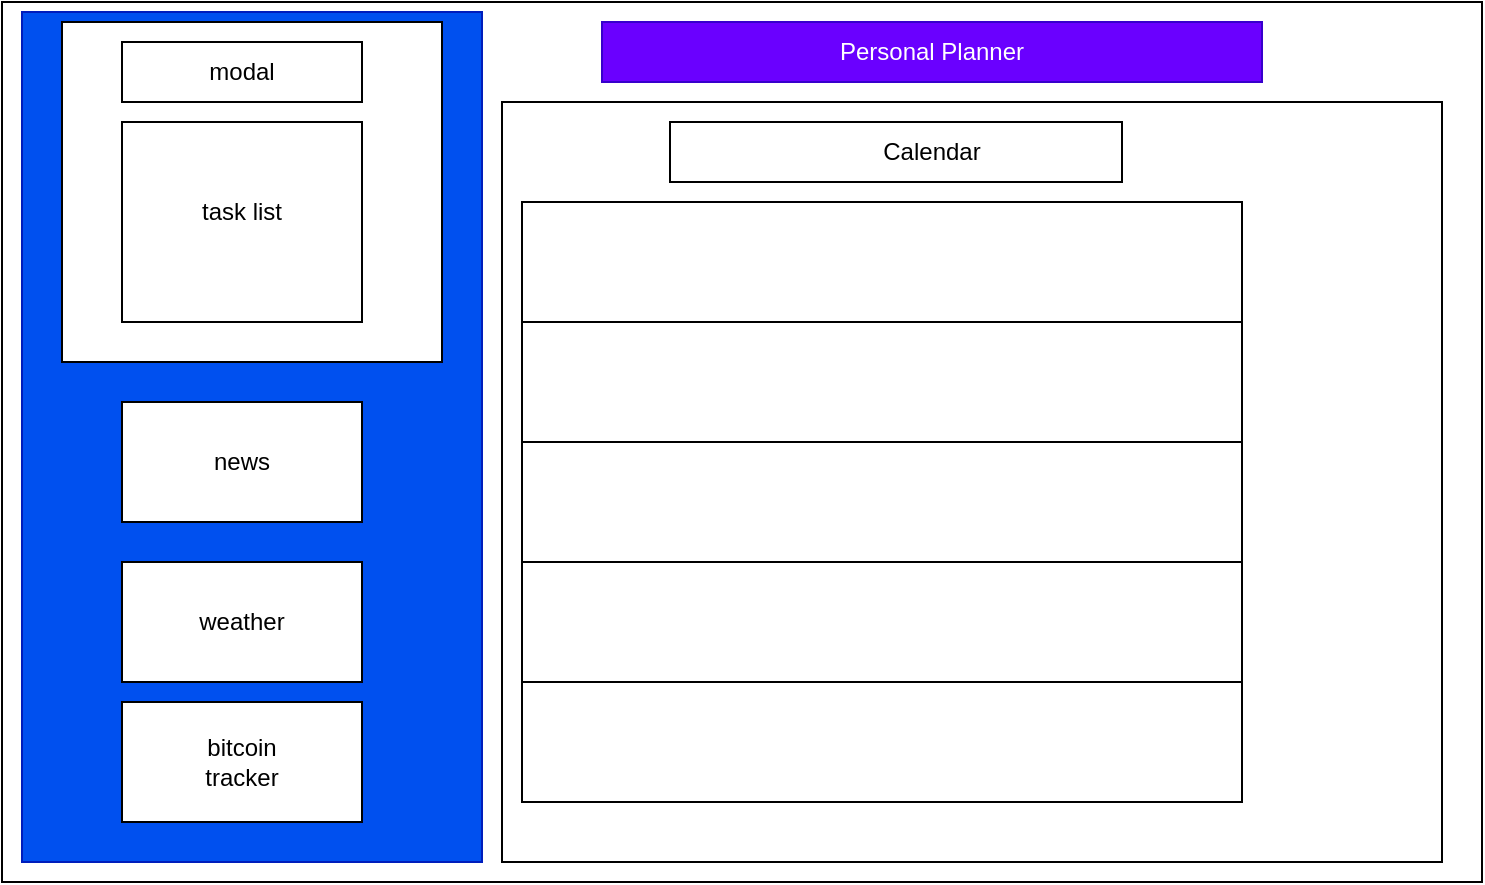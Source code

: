 <mxfile>
    <diagram id="xorPwr0fTTtDV5dPTroM" name="Page-1">
        <mxGraphModel dx="269" dy="599" grid="1" gridSize="10" guides="1" tooltips="1" connect="1" arrows="1" fold="1" page="1" pageScale="1" pageWidth="827" pageHeight="1169" math="0" shadow="0">
            <root>
                <mxCell id="0"/>
                <mxCell id="1" parent="0"/>
                <mxCell id="2" value="" style="rounded=0;whiteSpace=wrap;html=1;" parent="1" vertex="1">
                    <mxGeometry x="80" y="60" width="740" height="440" as="geometry"/>
                </mxCell>
                <mxCell id="39" value="" style="rounded=0;whiteSpace=wrap;html=1;fillColor=#0050ef;fontColor=#ffffff;strokeColor=#001DBC;" vertex="1" parent="1">
                    <mxGeometry x="90" y="65" width="230" height="425" as="geometry"/>
                </mxCell>
                <mxCell id="3" value="" style="rounded=0;whiteSpace=wrap;html=1;" parent="1" vertex="1">
                    <mxGeometry x="110" y="70" width="190" height="170" as="geometry"/>
                </mxCell>
                <mxCell id="4" value="" style="rounded=0;whiteSpace=wrap;html=1;" parent="1" vertex="1">
                    <mxGeometry x="330" y="110" width="470" height="380" as="geometry"/>
                </mxCell>
                <mxCell id="20" value="" style="edgeStyle=none;html=1;" parent="1" target="9" edge="1">
                    <mxGeometry relative="1" as="geometry">
                        <mxPoint x="512" y="220" as="sourcePoint"/>
                    </mxGeometry>
                </mxCell>
                <mxCell id="22" value="`&lt;span style=&quot;white-space: pre&quot;&gt;&#9;&lt;/span&gt;&lt;span style=&quot;white-space: pre&quot;&gt;&#9;&lt;/span&gt;&lt;span style=&quot;white-space: pre&quot;&gt;&#9;&lt;/span&gt;" style="edgeStyle=none;html=1;startArrow=none;" parent="1" source="5" edge="1">
                    <mxGeometry relative="1" as="geometry">
                        <mxPoint x="534" y="190" as="sourcePoint"/>
                        <mxPoint x="535" y="190" as="targetPoint"/>
                    </mxGeometry>
                </mxCell>
                <mxCell id="9" value="" style="rounded=0;whiteSpace=wrap;html=1;" parent="1" vertex="1">
                    <mxGeometry x="340" y="220" width="360" height="60" as="geometry"/>
                </mxCell>
                <mxCell id="10" value="" style="rounded=0;whiteSpace=wrap;html=1;" parent="1" vertex="1">
                    <mxGeometry x="340" y="280" width="360" height="60" as="geometry"/>
                </mxCell>
                <mxCell id="11" value="" style="rounded=0;whiteSpace=wrap;html=1;" parent="1" vertex="1">
                    <mxGeometry x="340" y="340" width="360" height="60" as="geometry"/>
                </mxCell>
                <mxCell id="12" value="" style="rounded=0;whiteSpace=wrap;html=1;" parent="1" vertex="1">
                    <mxGeometry x="340" y="400" width="360" height="60" as="geometry"/>
                </mxCell>
                <mxCell id="13" value="" style="rounded=0;whiteSpace=wrap;html=1;" parent="1" vertex="1">
                    <mxGeometry x="140" y="120" width="120" height="100" as="geometry"/>
                </mxCell>
                <mxCell id="14" value="task list" style="text;html=1;strokeColor=none;fillColor=none;align=center;verticalAlign=middle;whiteSpace=wrap;rounded=0;" parent="1" vertex="1">
                    <mxGeometry x="150" y="150" width="100" height="30" as="geometry"/>
                </mxCell>
                <mxCell id="15" value="" style="rounded=0;whiteSpace=wrap;html=1;" parent="1" vertex="1">
                    <mxGeometry x="140" y="340" width="120" height="60" as="geometry"/>
                </mxCell>
                <mxCell id="17" value="weather" style="text;html=1;strokeColor=none;fillColor=none;align=center;verticalAlign=middle;whiteSpace=wrap;rounded=0;" parent="1" vertex="1">
                    <mxGeometry x="170" y="355" width="60" height="30" as="geometry"/>
                </mxCell>
                <mxCell id="18" value="" style="rounded=0;whiteSpace=wrap;html=1;" parent="1" vertex="1">
                    <mxGeometry x="140" y="410" width="120" height="60" as="geometry"/>
                </mxCell>
                <mxCell id="19" value="bitcoin tracker" style="text;html=1;strokeColor=none;fillColor=none;align=center;verticalAlign=middle;whiteSpace=wrap;rounded=0;" parent="1" vertex="1">
                    <mxGeometry x="170" y="425" width="60" height="30" as="geometry"/>
                </mxCell>
                <mxCell id="23" value="" style="edgeStyle=none;html=1;" parent="1" target="9" edge="1">
                    <mxGeometry relative="1" as="geometry">
                        <mxPoint x="542.5" y="220" as="sourcePoint"/>
                    </mxGeometry>
                </mxCell>
                <mxCell id="24" value="" style="edgeStyle=none;html=1;" parent="1" target="9" edge="1">
                    <mxGeometry relative="1" as="geometry">
                        <mxPoint x="542.5" y="220" as="sourcePoint"/>
                    </mxGeometry>
                </mxCell>
                <mxCell id="26" value="" style="edgeStyle=none;html=1;" parent="1" edge="1">
                    <mxGeometry relative="1" as="geometry">
                        <mxPoint x="595" y="190" as="sourcePoint"/>
                        <mxPoint x="595" y="190" as="targetPoint"/>
                    </mxGeometry>
                </mxCell>
                <mxCell id="28" value="Personal Planner" style="rounded=0;whiteSpace=wrap;html=1;fillColor=#6a00ff;fontColor=#ffffff;strokeColor=#3700CC;" parent="1" vertex="1">
                    <mxGeometry x="380" y="70" width="330" height="30" as="geometry"/>
                </mxCell>
                <mxCell id="29" style="edgeStyle=none;html=1;" parent="1" target="5" edge="1">
                    <mxGeometry relative="1" as="geometry">
                        <mxPoint x="700" y="190" as="sourcePoint"/>
                    </mxGeometry>
                </mxCell>
                <mxCell id="5" value="" style="rounded=0;whiteSpace=wrap;html=1;" parent="1" vertex="1">
                    <mxGeometry x="340" y="160" width="360" height="60" as="geometry"/>
                </mxCell>
                <mxCell id="32" value="modal" style="rounded=0;whiteSpace=wrap;html=1;" parent="1" vertex="1">
                    <mxGeometry x="140" y="80" width="120" height="30" as="geometry"/>
                </mxCell>
                <mxCell id="35" value="" style="rounded=0;whiteSpace=wrap;html=1;" parent="1" vertex="1">
                    <mxGeometry x="140" y="260" width="120" height="60" as="geometry"/>
                </mxCell>
                <mxCell id="36" value="news" style="text;html=1;strokeColor=none;fillColor=none;align=center;verticalAlign=middle;whiteSpace=wrap;rounded=0;" parent="1" vertex="1">
                    <mxGeometry x="170" y="275" width="60" height="30" as="geometry"/>
                </mxCell>
                <mxCell id="37" value="" style="rounded=0;whiteSpace=wrap;html=1;" parent="1" vertex="1">
                    <mxGeometry x="414" y="120" width="226" height="30" as="geometry"/>
                </mxCell>
                <mxCell id="38" value="Calendar" style="text;html=1;strokeColor=none;fillColor=none;align=center;verticalAlign=middle;whiteSpace=wrap;rounded=0;" parent="1" vertex="1">
                    <mxGeometry x="490" y="125" width="110" height="20" as="geometry"/>
                </mxCell>
            </root>
        </mxGraphModel>
    </diagram>
</mxfile>